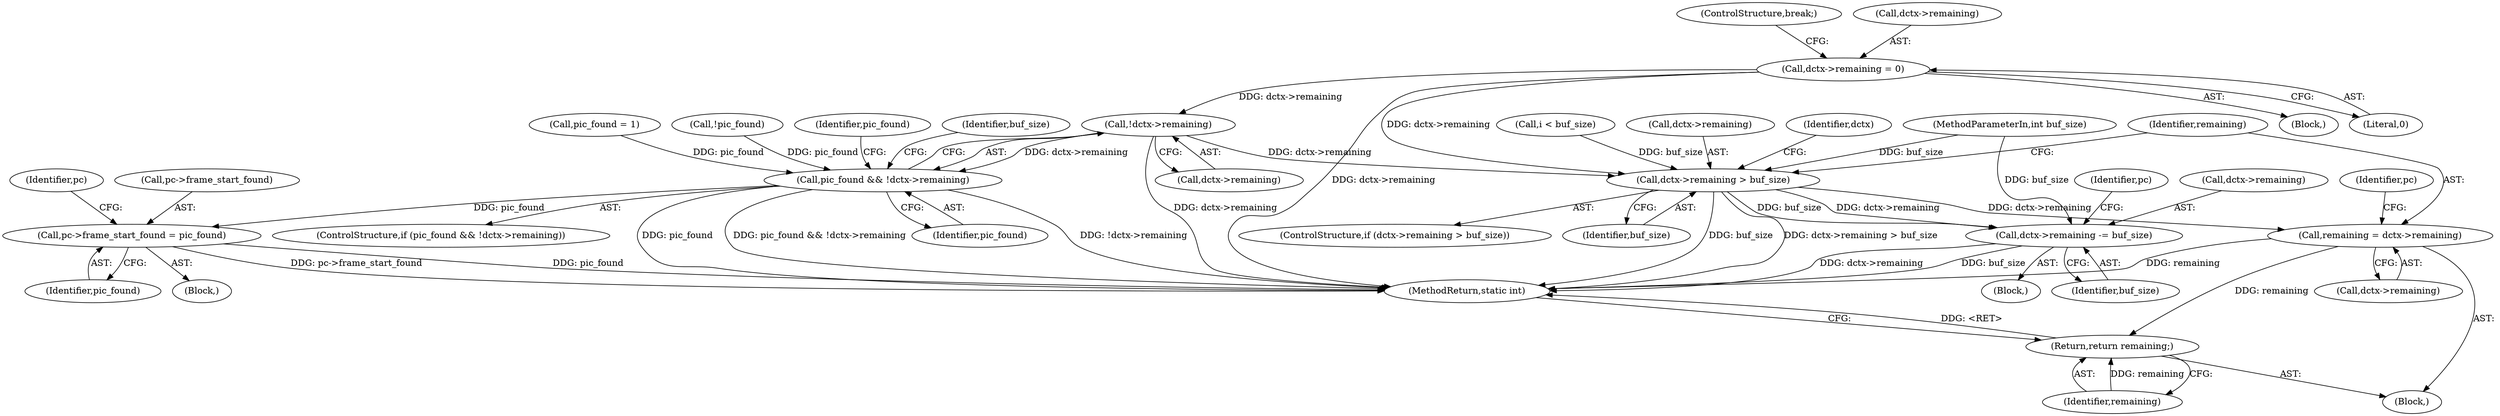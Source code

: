 digraph "0_FFmpeg_611b35627488a8d0763e75c25ee0875c5b7987dd@API" {
"1000172" [label="(Call,!dctx->remaining)"];
"1000163" [label="(Call,dctx->remaining = 0)"];
"1000170" [label="(Call,pic_found && !dctx->remaining)"];
"1000385" [label="(Call,pc->frame_start_found = pic_found)"];
"1000343" [label="(Call,dctx->remaining > buf_size)"];
"1000349" [label="(Call,dctx->remaining -= buf_size)"];
"1000357" [label="(Call,remaining = dctx->remaining)"];
"1000383" [label="(Return,return remaining;)"];
"1000173" [label="(Call,dctx->remaining)"];
"1000385" [label="(Call,pc->frame_start_found = pic_found)"];
"1000359" [label="(Call,dctx->remaining)"];
"1000137" [label="(Call,i < buf_size)"];
"1000348" [label="(Block,)"];
"1000168" [label="(ControlStructure,break;)"];
"1000389" [label="(Identifier,pic_found)"];
"1000343" [label="(Call,dctx->remaining > buf_size)"];
"1000342" [label="(ControlStructure,if (dctx->remaining > buf_size))"];
"1000383" [label="(Return,return remaining;)"];
"1000152" [label="(Block,)"];
"1000155" [label="(Call,pic_found = 1)"];
"1000386" [label="(Call,pc->frame_start_found)"];
"1000164" [label="(Call,dctx->remaining)"];
"1000357" [label="(Call,remaining = dctx->remaining)"];
"1000105" [label="(Block,)"];
"1000344" [label="(Call,dctx->remaining)"];
"1000171" [label="(Identifier,pic_found)"];
"1000392" [label="(Identifier,pc)"];
"1000397" [label="(MethodReturn,static int)"];
"1000130" [label="(Call,!pic_found)"];
"1000364" [label="(Identifier,pc)"];
"1000170" [label="(Call,pic_found && !dctx->remaining)"];
"1000384" [label="(Identifier,remaining)"];
"1000351" [label="(Identifier,dctx)"];
"1000358" [label="(Identifier,remaining)"];
"1000387" [label="(Identifier,pc)"];
"1000349" [label="(Call,dctx->remaining -= buf_size)"];
"1000163" [label="(Call,dctx->remaining = 0)"];
"1000350" [label="(Call,dctx->remaining)"];
"1000340" [label="(Identifier,pic_found)"];
"1000355" [label="(Block,)"];
"1000172" [label="(Call,!dctx->remaining)"];
"1000353" [label="(Identifier,buf_size)"];
"1000179" [label="(Identifier,buf_size)"];
"1000167" [label="(Literal,0)"];
"1000104" [label="(MethodParameterIn,int buf_size)"];
"1000169" [label="(ControlStructure,if (pic_found && !dctx->remaining))"];
"1000347" [label="(Identifier,buf_size)"];
"1000172" -> "1000170"  [label="AST: "];
"1000172" -> "1000173"  [label="CFG: "];
"1000173" -> "1000172"  [label="AST: "];
"1000170" -> "1000172"  [label="CFG: "];
"1000172" -> "1000397"  [label="DDG: dctx->remaining"];
"1000172" -> "1000170"  [label="DDG: dctx->remaining"];
"1000163" -> "1000172"  [label="DDG: dctx->remaining"];
"1000172" -> "1000343"  [label="DDG: dctx->remaining"];
"1000163" -> "1000152"  [label="AST: "];
"1000163" -> "1000167"  [label="CFG: "];
"1000164" -> "1000163"  [label="AST: "];
"1000167" -> "1000163"  [label="AST: "];
"1000168" -> "1000163"  [label="CFG: "];
"1000163" -> "1000397"  [label="DDG: dctx->remaining"];
"1000163" -> "1000343"  [label="DDG: dctx->remaining"];
"1000170" -> "1000169"  [label="AST: "];
"1000170" -> "1000171"  [label="CFG: "];
"1000171" -> "1000170"  [label="AST: "];
"1000179" -> "1000170"  [label="CFG: "];
"1000340" -> "1000170"  [label="CFG: "];
"1000170" -> "1000397"  [label="DDG: !dctx->remaining"];
"1000170" -> "1000397"  [label="DDG: pic_found"];
"1000170" -> "1000397"  [label="DDG: pic_found && !dctx->remaining"];
"1000155" -> "1000170"  [label="DDG: pic_found"];
"1000130" -> "1000170"  [label="DDG: pic_found"];
"1000170" -> "1000385"  [label="DDG: pic_found"];
"1000385" -> "1000105"  [label="AST: "];
"1000385" -> "1000389"  [label="CFG: "];
"1000386" -> "1000385"  [label="AST: "];
"1000389" -> "1000385"  [label="AST: "];
"1000392" -> "1000385"  [label="CFG: "];
"1000385" -> "1000397"  [label="DDG: pic_found"];
"1000385" -> "1000397"  [label="DDG: pc->frame_start_found"];
"1000343" -> "1000342"  [label="AST: "];
"1000343" -> "1000347"  [label="CFG: "];
"1000344" -> "1000343"  [label="AST: "];
"1000347" -> "1000343"  [label="AST: "];
"1000351" -> "1000343"  [label="CFG: "];
"1000358" -> "1000343"  [label="CFG: "];
"1000343" -> "1000397"  [label="DDG: dctx->remaining > buf_size"];
"1000343" -> "1000397"  [label="DDG: buf_size"];
"1000137" -> "1000343"  [label="DDG: buf_size"];
"1000104" -> "1000343"  [label="DDG: buf_size"];
"1000343" -> "1000349"  [label="DDG: buf_size"];
"1000343" -> "1000349"  [label="DDG: dctx->remaining"];
"1000343" -> "1000357"  [label="DDG: dctx->remaining"];
"1000349" -> "1000348"  [label="AST: "];
"1000349" -> "1000353"  [label="CFG: "];
"1000350" -> "1000349"  [label="AST: "];
"1000353" -> "1000349"  [label="AST: "];
"1000387" -> "1000349"  [label="CFG: "];
"1000349" -> "1000397"  [label="DDG: buf_size"];
"1000349" -> "1000397"  [label="DDG: dctx->remaining"];
"1000104" -> "1000349"  [label="DDG: buf_size"];
"1000357" -> "1000355"  [label="AST: "];
"1000357" -> "1000359"  [label="CFG: "];
"1000358" -> "1000357"  [label="AST: "];
"1000359" -> "1000357"  [label="AST: "];
"1000364" -> "1000357"  [label="CFG: "];
"1000357" -> "1000397"  [label="DDG: remaining"];
"1000357" -> "1000383"  [label="DDG: remaining"];
"1000383" -> "1000355"  [label="AST: "];
"1000383" -> "1000384"  [label="CFG: "];
"1000384" -> "1000383"  [label="AST: "];
"1000397" -> "1000383"  [label="CFG: "];
"1000383" -> "1000397"  [label="DDG: <RET>"];
"1000384" -> "1000383"  [label="DDG: remaining"];
}
